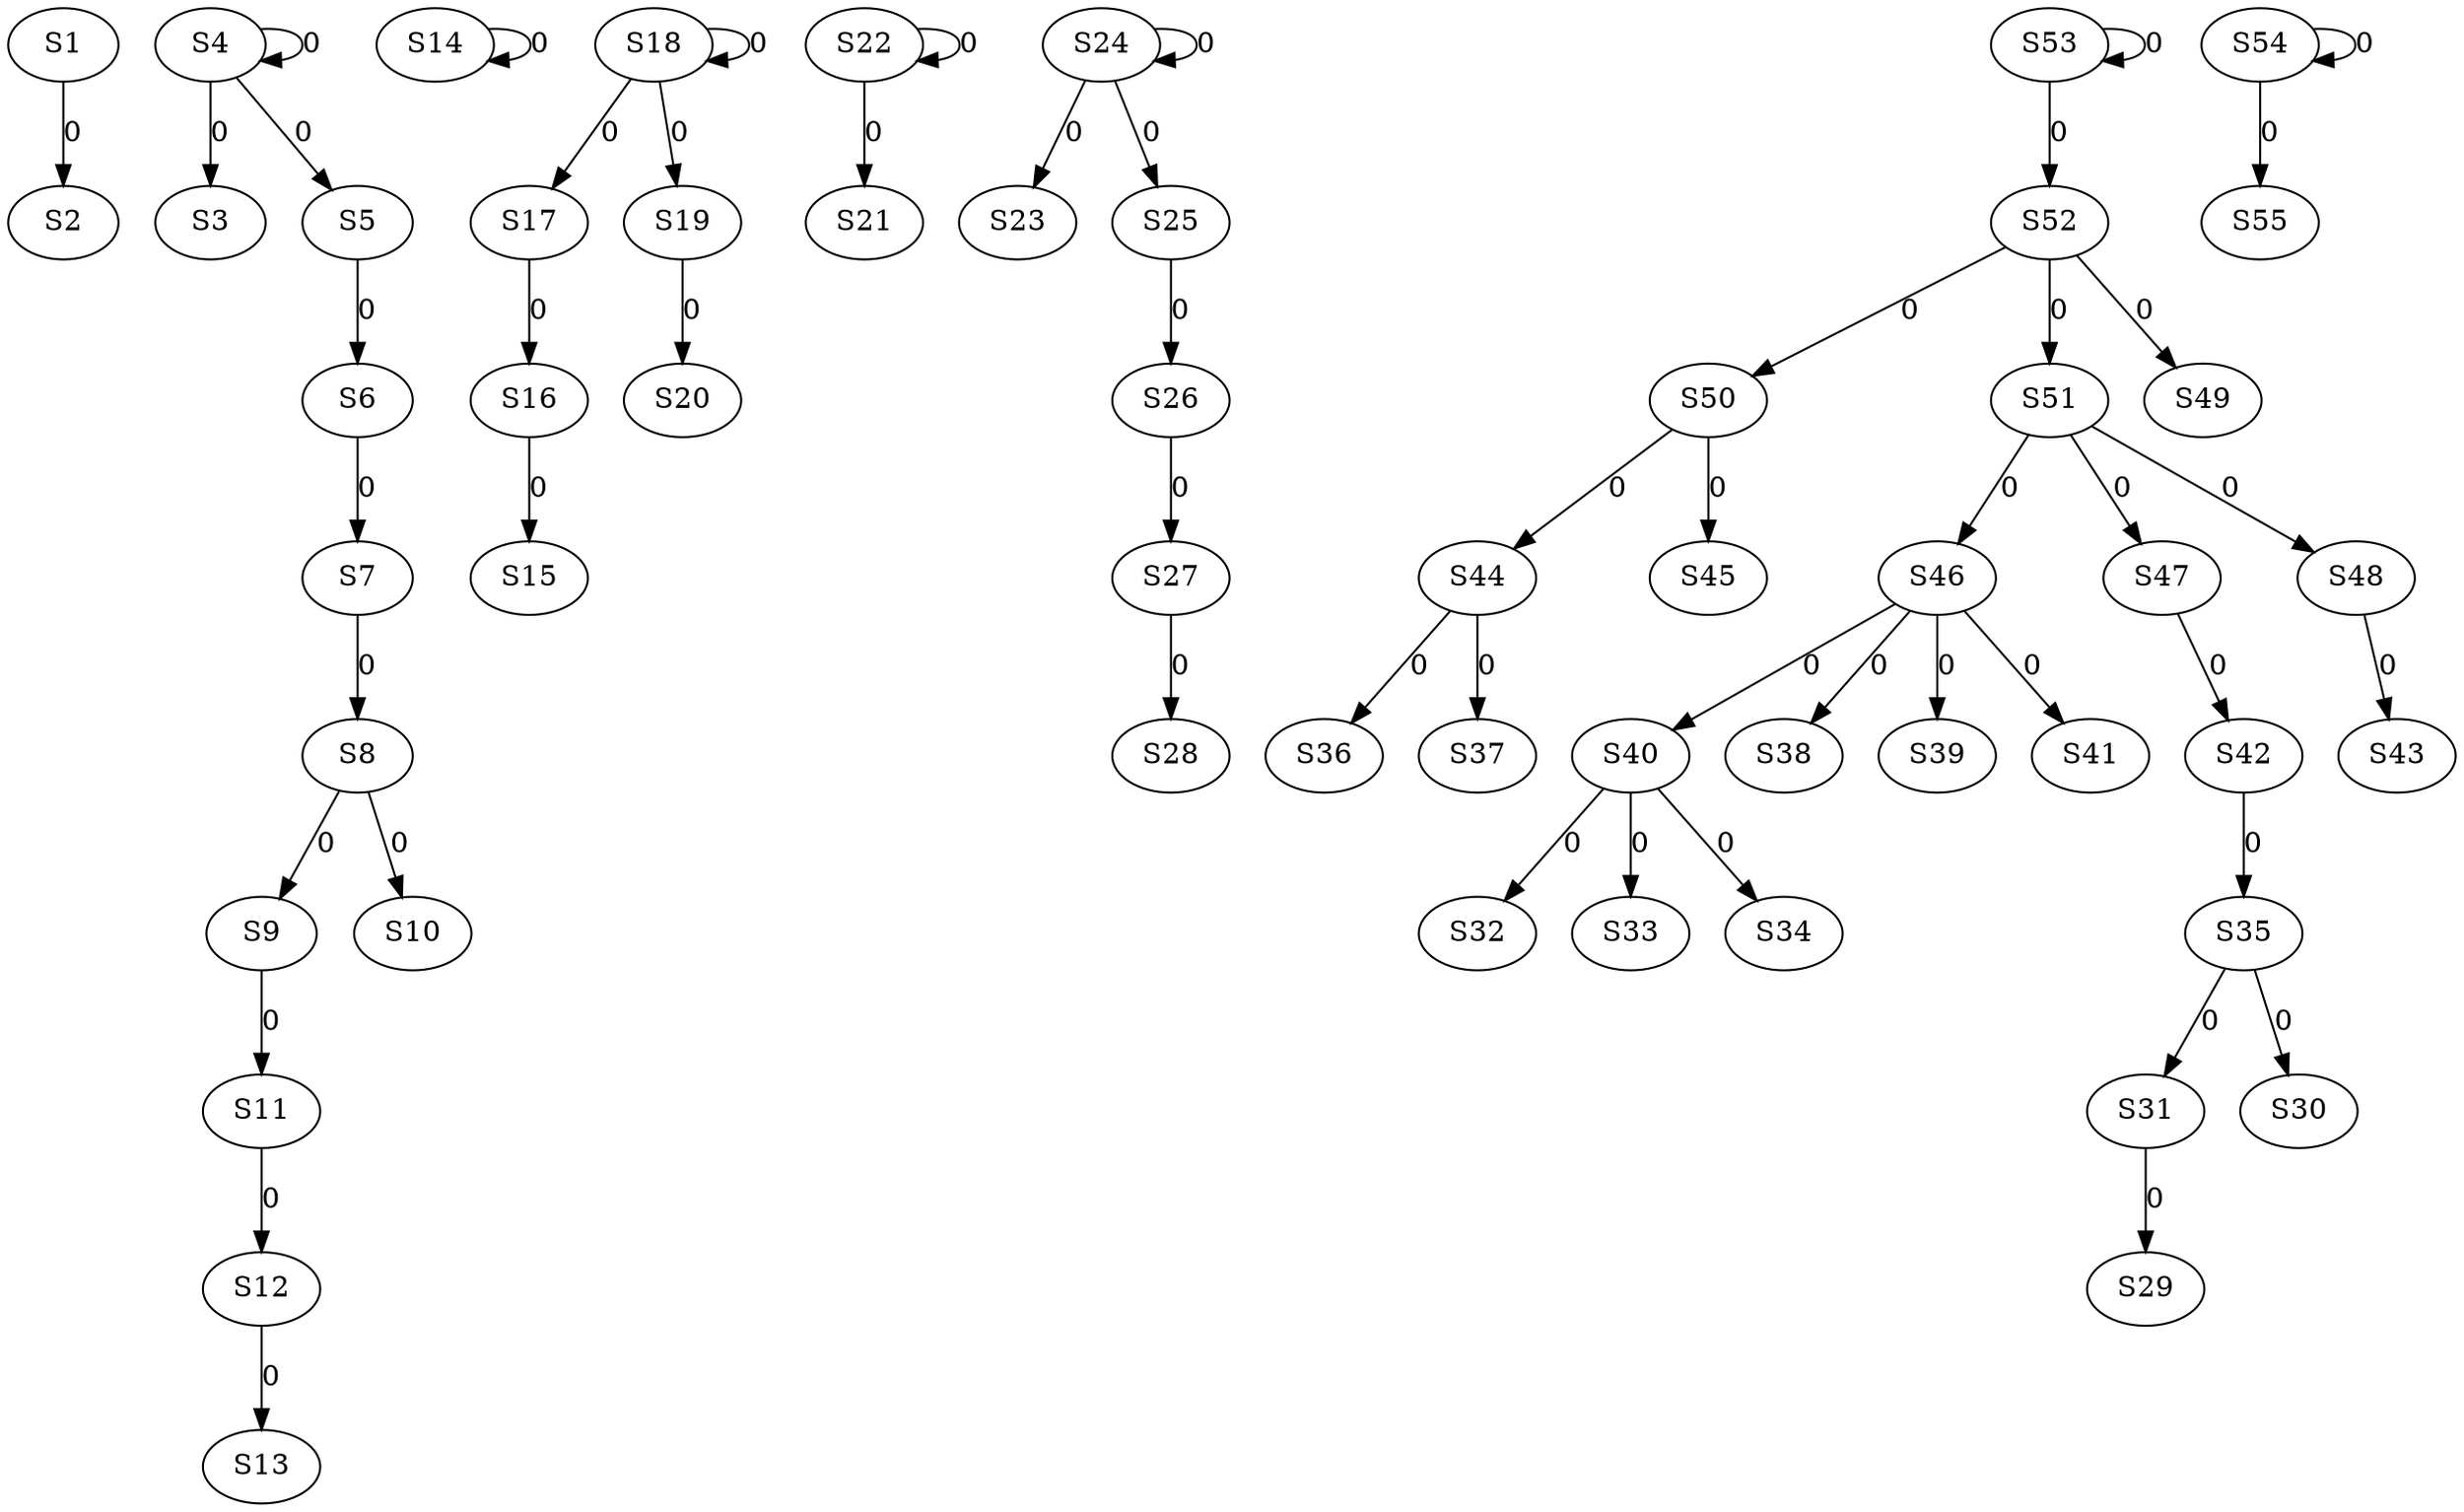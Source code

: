 strict digraph {
	S1 -> S2 [ label = 0 ];
	S4 -> S3 [ label = 0 ];
	S4 -> S4 [ label = 0 ];
	S4 -> S5 [ label = 0 ];
	S5 -> S6 [ label = 0 ];
	S6 -> S7 [ label = 0 ];
	S7 -> S8 [ label = 0 ];
	S8 -> S9 [ label = 0 ];
	S8 -> S10 [ label = 0 ];
	S9 -> S11 [ label = 0 ];
	S11 -> S12 [ label = 0 ];
	S12 -> S13 [ label = 0 ];
	S14 -> S14 [ label = 0 ];
	S16 -> S15 [ label = 0 ];
	S17 -> S16 [ label = 0 ];
	S18 -> S17 [ label = 0 ];
	S18 -> S18 [ label = 0 ];
	S18 -> S19 [ label = 0 ];
	S19 -> S20 [ label = 0 ];
	S22 -> S21 [ label = 0 ];
	S22 -> S22 [ label = 0 ];
	S24 -> S23 [ label = 0 ];
	S24 -> S24 [ label = 0 ];
	S24 -> S25 [ label = 0 ];
	S25 -> S26 [ label = 0 ];
	S26 -> S27 [ label = 0 ];
	S27 -> S28 [ label = 0 ];
	S31 -> S29 [ label = 0 ];
	S35 -> S30 [ label = 0 ];
	S35 -> S31 [ label = 0 ];
	S40 -> S32 [ label = 0 ];
	S40 -> S33 [ label = 0 ];
	S40 -> S34 [ label = 0 ];
	S42 -> S35 [ label = 0 ];
	S44 -> S36 [ label = 0 ];
	S44 -> S37 [ label = 0 ];
	S46 -> S38 [ label = 0 ];
	S46 -> S39 [ label = 0 ];
	S46 -> S40 [ label = 0 ];
	S46 -> S41 [ label = 0 ];
	S47 -> S42 [ label = 0 ];
	S48 -> S43 [ label = 0 ];
	S50 -> S44 [ label = 0 ];
	S50 -> S45 [ label = 0 ];
	S51 -> S46 [ label = 0 ];
	S51 -> S47 [ label = 0 ];
	S51 -> S48 [ label = 0 ];
	S52 -> S49 [ label = 0 ];
	S52 -> S50 [ label = 0 ];
	S52 -> S51 [ label = 0 ];
	S53 -> S52 [ label = 0 ];
	S53 -> S53 [ label = 0 ];
	S54 -> S54 [ label = 0 ];
	S54 -> S55 [ label = 0 ];
}